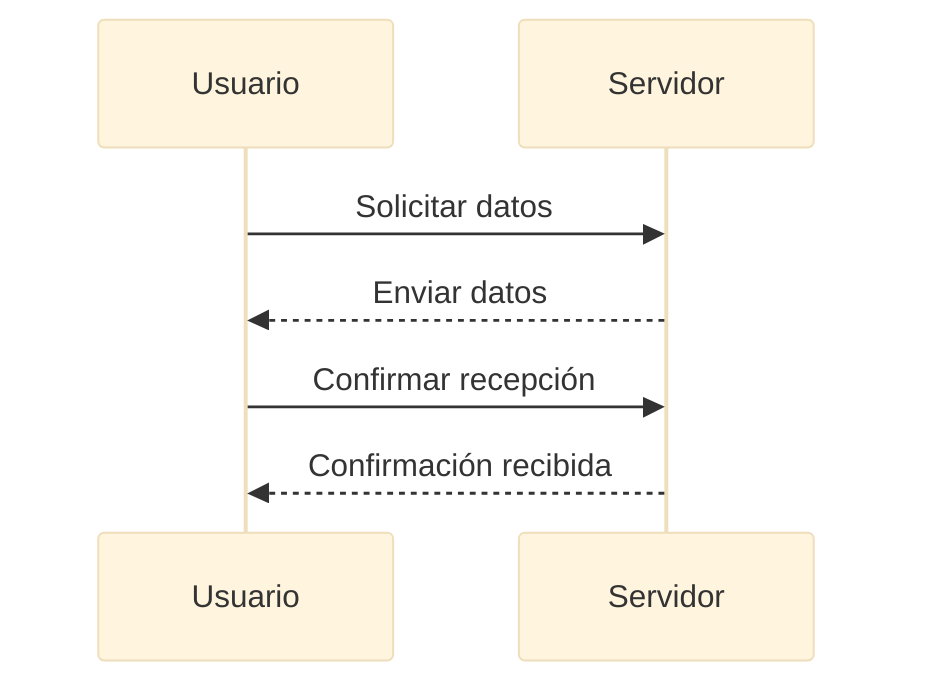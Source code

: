 %%{init: {'theme': 'base', 'themeVariables': { 'participantBkg': '#FFCCCC', 'participantBorder': '#333'}}}%%
sequenceDiagram
    participant Usuario
    participant Servidor
    Usuario->>Servidor: Solicitar datos
    Servidor-->>Usuario: Enviar datos
    Usuario->>Servidor: Confirmar recepción
    Servidor-->>Usuario: Confirmación recibida